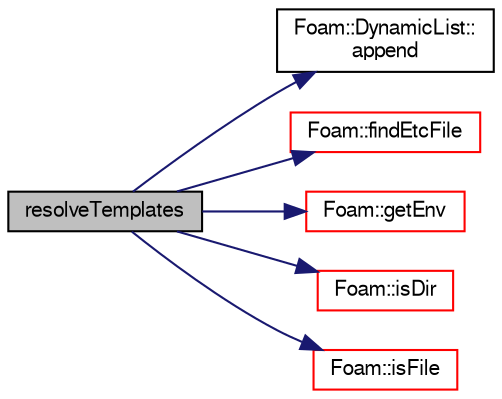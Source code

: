 digraph "resolveTemplates"
{
  bgcolor="transparent";
  edge [fontname="FreeSans",fontsize="10",labelfontname="FreeSans",labelfontsize="10"];
  node [fontname="FreeSans",fontsize="10",shape=record];
  rankdir="LR";
  Node100 [label="resolveTemplates",height=0.2,width=0.4,color="black", fillcolor="grey75", style="filled", fontcolor="black"];
  Node100 -> Node101 [color="midnightblue",fontsize="10",style="solid",fontname="FreeSans"];
  Node101 [label="Foam::DynamicList::\lappend",height=0.2,width=0.4,color="black",URL="$a25890.html#a7b67b42af715604376ad63a681dee6d8",tooltip="Append an element at the end of the list. "];
  Node100 -> Node102 [color="midnightblue",fontsize="10",style="solid",fontname="FreeSans"];
  Node102 [label="Foam::findEtcFile",height=0.2,width=0.4,color="red",URL="$a21124.html#a64e4ef2dd826f43aabfdda9dcd8ba711",tooltip="Search for a file using findEtcFiles. "];
  Node100 -> Node153 [color="midnightblue",fontsize="10",style="solid",fontname="FreeSans"];
  Node153 [label="Foam::getEnv",height=0.2,width=0.4,color="red",URL="$a21124.html#aa811843798d715931c4c97ff949a89f3",tooltip="Return environment variable of given name. "];
  Node100 -> Node157 [color="midnightblue",fontsize="10",style="solid",fontname="FreeSans"];
  Node157 [label="Foam::isDir",height=0.2,width=0.4,color="red",URL="$a21124.html#a9c9cf5d33b9c5961f835aefe5d860c5a",tooltip="Does the name exist as a DIRECTORY in the file system? "];
  Node100 -> Node163 [color="midnightblue",fontsize="10",style="solid",fontname="FreeSans"];
  Node163 [label="Foam::isFile",height=0.2,width=0.4,color="red",URL="$a21124.html#a1cf13d004cf482571af182540a8d1526",tooltip="Does the name exist as a FILE in the file system? "];
}
